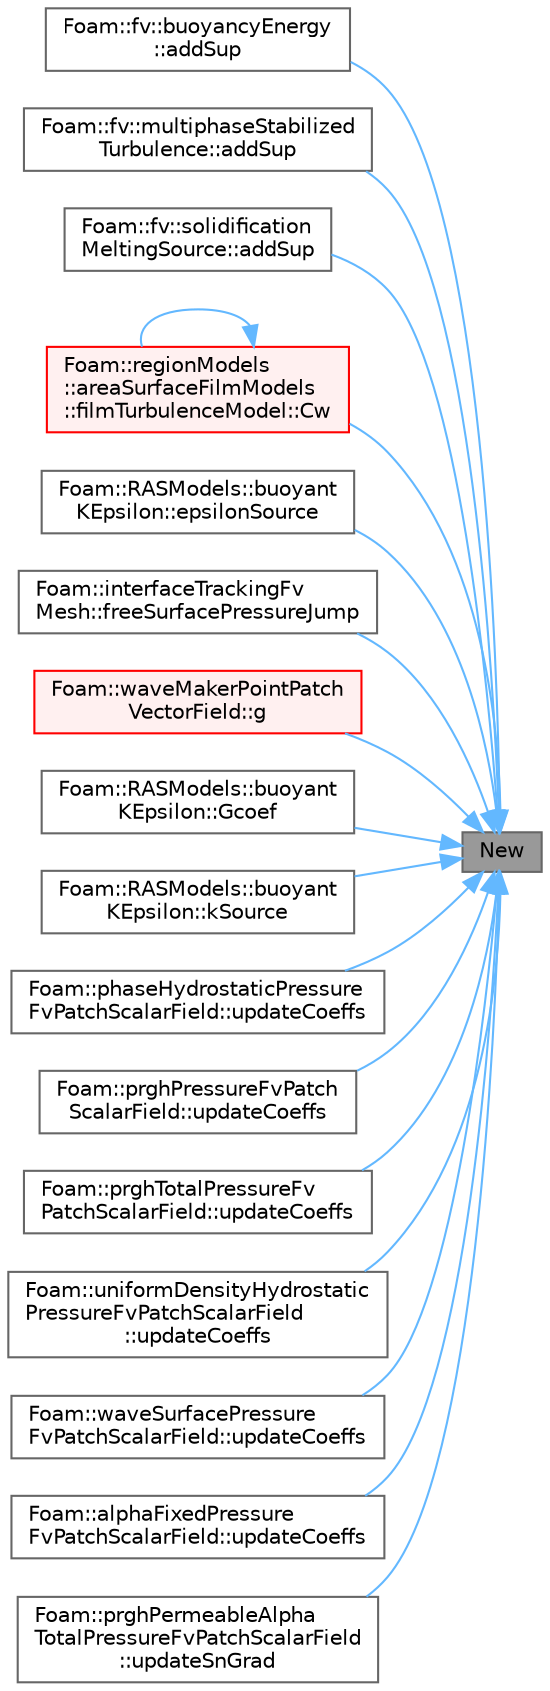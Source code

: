 digraph "New"
{
 // LATEX_PDF_SIZE
  bgcolor="transparent";
  edge [fontname=Helvetica,fontsize=10,labelfontname=Helvetica,labelfontsize=10];
  node [fontname=Helvetica,fontsize=10,shape=box,height=0.2,width=0.4];
  rankdir="RL";
  Node1 [id="Node000001",label="New",height=0.2,width=0.4,color="gray40", fillcolor="grey60", style="filled", fontcolor="black",tooltip=" "];
  Node1 -> Node2 [id="edge1_Node000001_Node000002",dir="back",color="steelblue1",style="solid",tooltip=" "];
  Node2 [id="Node000002",label="Foam::fv::buoyancyEnergy\l::addSup",height=0.2,width=0.4,color="grey40", fillcolor="white", style="filled",URL="$classFoam_1_1fv_1_1buoyancyEnergy.html#a1a2fc9c6c65fd9593d06fb8a5377afbe",tooltip=" "];
  Node1 -> Node3 [id="edge2_Node000001_Node000003",dir="back",color="steelblue1",style="solid",tooltip=" "];
  Node3 [id="Node000003",label="Foam::fv::multiphaseStabilized\lTurbulence::addSup",height=0.2,width=0.4,color="grey40", fillcolor="white", style="filled",URL="$classFoam_1_1fv_1_1multiphaseStabilizedTurbulence.html#a6944ee16225e24c97df423c35d4cd199",tooltip=" "];
  Node1 -> Node4 [id="edge3_Node000001_Node000004",dir="back",color="steelblue1",style="solid",tooltip=" "];
  Node4 [id="Node000004",label="Foam::fv::solidification\lMeltingSource::addSup",height=0.2,width=0.4,color="grey40", fillcolor="white", style="filled",URL="$classFoam_1_1fv_1_1solidificationMeltingSource.html#acc46a837211b94ef481dfe3c66ea3a87",tooltip=" "];
  Node1 -> Node5 [id="edge4_Node000001_Node000005",dir="back",color="steelblue1",style="solid",tooltip=" "];
  Node5 [id="Node000005",label="Foam::regionModels\l::areaSurfaceFilmModels\l::filmTurbulenceModel::Cw",height=0.2,width=0.4,color="red", fillcolor="#FFF0F0", style="filled",URL="$classFoam_1_1regionModels_1_1areaSurfaceFilmModels_1_1filmTurbulenceModel.html#ae2caa5b64620f04ec3ca8fb58c128516",tooltip=" "];
  Node5 -> Node5 [id="edge5_Node000005_Node000005",dir="back",color="steelblue1",style="solid",tooltip=" "];
  Node1 -> Node8 [id="edge6_Node000001_Node000008",dir="back",color="steelblue1",style="solid",tooltip=" "];
  Node8 [id="Node000008",label="Foam::RASModels::buoyant\lKEpsilon::epsilonSource",height=0.2,width=0.4,color="grey40", fillcolor="white", style="filled",URL="$classFoam_1_1RASModels_1_1buoyantKEpsilon.html#a11abcc44df285cf748c77aa0a7cac6b8",tooltip=" "];
  Node1 -> Node9 [id="edge7_Node000001_Node000009",dir="back",color="steelblue1",style="solid",tooltip=" "];
  Node9 [id="Node000009",label="Foam::interfaceTrackingFv\lMesh::freeSurfacePressureJump",height=0.2,width=0.4,color="grey40", fillcolor="white", style="filled",URL="$classFoam_1_1interfaceTrackingFvMesh.html#aeabcf3f05aefae884beea7102c8ea8e2",tooltip=" "];
  Node1 -> Node10 [id="edge8_Node000001_Node000010",dir="back",color="steelblue1",style="solid",tooltip=" "];
  Node10 [id="Node000010",label="Foam::waveMakerPointPatch\lVectorField::g",height=0.2,width=0.4,color="red", fillcolor="#FFF0F0", style="filled",URL="$classFoam_1_1waveMakerPointPatchVectorField.html#af10415f6b139bfd17e3ad854e4ed3bde",tooltip=" "];
  Node1 -> Node12 [id="edge9_Node000001_Node000012",dir="back",color="steelblue1",style="solid",tooltip=" "];
  Node12 [id="Node000012",label="Foam::RASModels::buoyant\lKEpsilon::Gcoef",height=0.2,width=0.4,color="grey40", fillcolor="white", style="filled",URL="$classFoam_1_1RASModels_1_1buoyantKEpsilon.html#a1bea951815c3bacf53d4a4fc55282426",tooltip=" "];
  Node1 -> Node13 [id="edge10_Node000001_Node000013",dir="back",color="steelblue1",style="solid",tooltip=" "];
  Node13 [id="Node000013",label="Foam::RASModels::buoyant\lKEpsilon::kSource",height=0.2,width=0.4,color="grey40", fillcolor="white", style="filled",URL="$classFoam_1_1RASModels_1_1buoyantKEpsilon.html#abd7aa1bd65c38f9773745c8d98a2fed0",tooltip=" "];
  Node1 -> Node14 [id="edge11_Node000001_Node000014",dir="back",color="steelblue1",style="solid",tooltip=" "];
  Node14 [id="Node000014",label="Foam::phaseHydrostaticPressure\lFvPatchScalarField::updateCoeffs",height=0.2,width=0.4,color="grey40", fillcolor="white", style="filled",URL="$classFoam_1_1phaseHydrostaticPressureFvPatchScalarField.html#a7e24eafac629d3733181cd942d4c902f",tooltip=" "];
  Node1 -> Node15 [id="edge12_Node000001_Node000015",dir="back",color="steelblue1",style="solid",tooltip=" "];
  Node15 [id="Node000015",label="Foam::prghPressureFvPatch\lScalarField::updateCoeffs",height=0.2,width=0.4,color="grey40", fillcolor="white", style="filled",URL="$classFoam_1_1prghPressureFvPatchScalarField.html#a7e24eafac629d3733181cd942d4c902f",tooltip=" "];
  Node1 -> Node16 [id="edge13_Node000001_Node000016",dir="back",color="steelblue1",style="solid",tooltip=" "];
  Node16 [id="Node000016",label="Foam::prghTotalPressureFv\lPatchScalarField::updateCoeffs",height=0.2,width=0.4,color="grey40", fillcolor="white", style="filled",URL="$classFoam_1_1prghTotalPressureFvPatchScalarField.html#a7e24eafac629d3733181cd942d4c902f",tooltip=" "];
  Node1 -> Node17 [id="edge14_Node000001_Node000017",dir="back",color="steelblue1",style="solid",tooltip=" "];
  Node17 [id="Node000017",label="Foam::uniformDensityHydrostatic\lPressureFvPatchScalarField\l::updateCoeffs",height=0.2,width=0.4,color="grey40", fillcolor="white", style="filled",URL="$classFoam_1_1uniformDensityHydrostaticPressureFvPatchScalarField.html#a7e24eafac629d3733181cd942d4c902f",tooltip=" "];
  Node1 -> Node18 [id="edge15_Node000001_Node000018",dir="back",color="steelblue1",style="solid",tooltip=" "];
  Node18 [id="Node000018",label="Foam::waveSurfacePressure\lFvPatchScalarField::updateCoeffs",height=0.2,width=0.4,color="grey40", fillcolor="white", style="filled",URL="$classFoam_1_1waveSurfacePressureFvPatchScalarField.html#a7e24eafac629d3733181cd942d4c902f",tooltip=" "];
  Node1 -> Node19 [id="edge16_Node000001_Node000019",dir="back",color="steelblue1",style="solid",tooltip=" "];
  Node19 [id="Node000019",label="Foam::alphaFixedPressure\lFvPatchScalarField::updateCoeffs",height=0.2,width=0.4,color="grey40", fillcolor="white", style="filled",URL="$classFoam_1_1alphaFixedPressureFvPatchScalarField.html#a7e24eafac629d3733181cd942d4c902f",tooltip=" "];
  Node1 -> Node20 [id="edge17_Node000001_Node000020",dir="back",color="steelblue1",style="solid",tooltip=" "];
  Node20 [id="Node000020",label="Foam::prghPermeableAlpha\lTotalPressureFvPatchScalarField\l::updateSnGrad",height=0.2,width=0.4,color="grey40", fillcolor="white", style="filled",URL="$classFoam_1_1prghPermeableAlphaTotalPressureFvPatchScalarField.html#acddd8706006771b2fd47ef354570885f",tooltip=" "];
}
